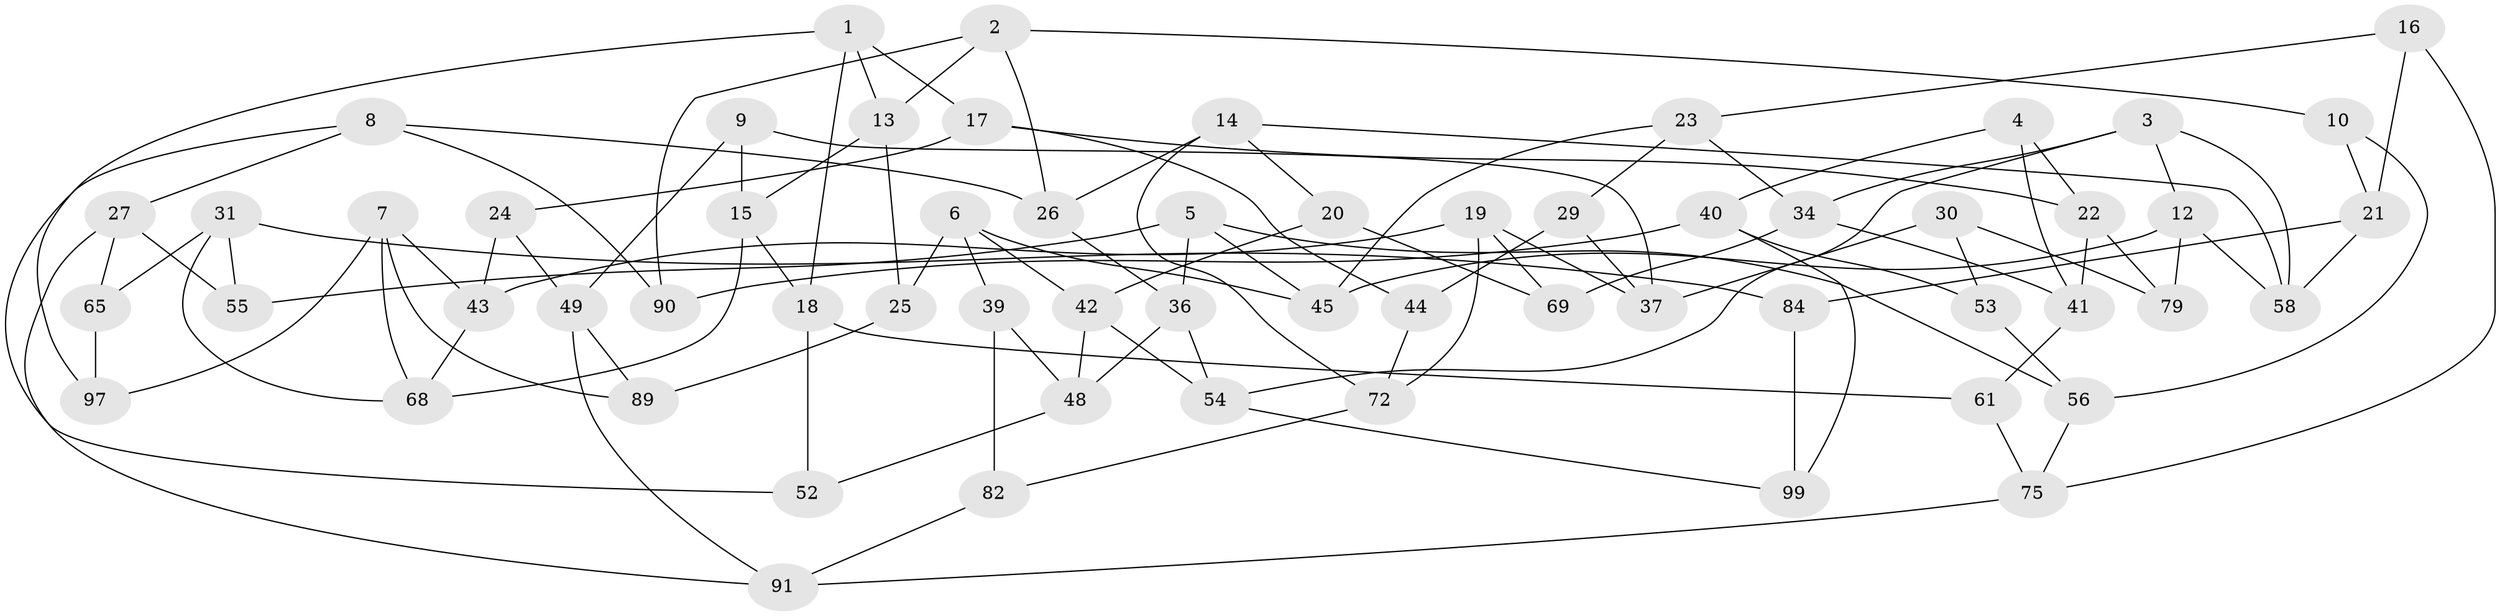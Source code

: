 // original degree distribution, {3: 1.0}
// Generated by graph-tools (version 1.1) at 2025/11/02/21/25 10:11:15]
// undirected, 61 vertices, 110 edges
graph export_dot {
graph [start="1"]
  node [color=gray90,style=filled];
  1 [super="+38"];
  2 [super="+35"];
  3 [super="+50"];
  4;
  5 [super="+11"];
  6 [super="+60"];
  7 [super="+96"];
  8 [super="+98"];
  9;
  10;
  12 [super="+51"];
  13 [super="+32"];
  14 [super="+88"];
  15 [super="+87"];
  16;
  17 [super="+71"];
  18 [super="+86"];
  19 [super="+28"];
  20;
  21 [super="+33"];
  22 [super="+74"];
  23 [super="+46"];
  24;
  25;
  26 [super="+59"];
  27 [super="+78"];
  29 [super="+100"];
  30;
  31 [super="+81"];
  34 [super="+95"];
  36 [super="+63"];
  37 [super="+67"];
  39;
  40 [super="+83"];
  41 [super="+64"];
  42 [super="+92"];
  43 [super="+62"];
  44 [super="+76"];
  45 [super="+47"];
  48 [super="+80"];
  49 [super="+66"];
  52;
  53;
  54 [super="+57"];
  55;
  56 [super="+93"];
  58 [super="+73"];
  61;
  65;
  68 [super="+70"];
  69;
  72 [super="+77"];
  75 [super="+85"];
  79;
  82;
  84;
  89;
  90;
  91 [super="+94"];
  97;
  99;
  1 -- 13;
  1 -- 97;
  1 -- 18;
  1 -- 17;
  2 -- 10;
  2 -- 13;
  2 -- 26;
  2 -- 90;
  3 -- 54;
  3 -- 12;
  3 -- 34;
  3 -- 58;
  4 -- 41;
  4 -- 22;
  4 -- 40;
  5 -- 45;
  5 -- 56;
  5 -- 55;
  5 -- 36;
  6 -- 25;
  6 -- 45;
  6 -- 42;
  6 -- 39;
  7 -- 89;
  7 -- 43;
  7 -- 97;
  7 -- 68;
  8 -- 90;
  8 -- 52;
  8 -- 26;
  8 -- 27;
  9 -- 15;
  9 -- 37;
  9 -- 49;
  10 -- 21;
  10 -- 56;
  12 -- 79;
  12 -- 58;
  12 -- 45;
  13 -- 25;
  13 -- 15;
  14 -- 58;
  14 -- 26;
  14 -- 20;
  14 -- 72;
  15 -- 68;
  15 -- 18;
  16 -- 23;
  16 -- 75;
  16 -- 21;
  17 -- 44;
  17 -- 24;
  17 -- 22;
  18 -- 61;
  18 -- 52;
  19 -- 69;
  19 -- 37;
  19 -- 43;
  19 -- 72;
  20 -- 69;
  20 -- 42;
  21 -- 58;
  21 -- 84;
  22 -- 41;
  22 -- 79;
  23 -- 29;
  23 -- 45;
  23 -- 34;
  24 -- 49;
  24 -- 43;
  25 -- 89;
  26 -- 36;
  27 -- 65;
  27 -- 55;
  27 -- 91;
  29 -- 44 [weight=2];
  29 -- 37;
  30 -- 79;
  30 -- 53;
  30 -- 37;
  31 -- 84;
  31 -- 65;
  31 -- 68;
  31 -- 55;
  34 -- 41;
  34 -- 69;
  36 -- 48;
  36 -- 54;
  39 -- 82;
  39 -- 48;
  40 -- 99;
  40 -- 53;
  40 -- 90;
  41 -- 61;
  42 -- 48;
  42 -- 54;
  43 -- 68;
  44 -- 72;
  48 -- 52;
  49 -- 89;
  49 -- 91;
  53 -- 56;
  54 -- 99;
  56 -- 75;
  61 -- 75;
  65 -- 97;
  72 -- 82;
  75 -- 91;
  82 -- 91;
  84 -- 99;
}
